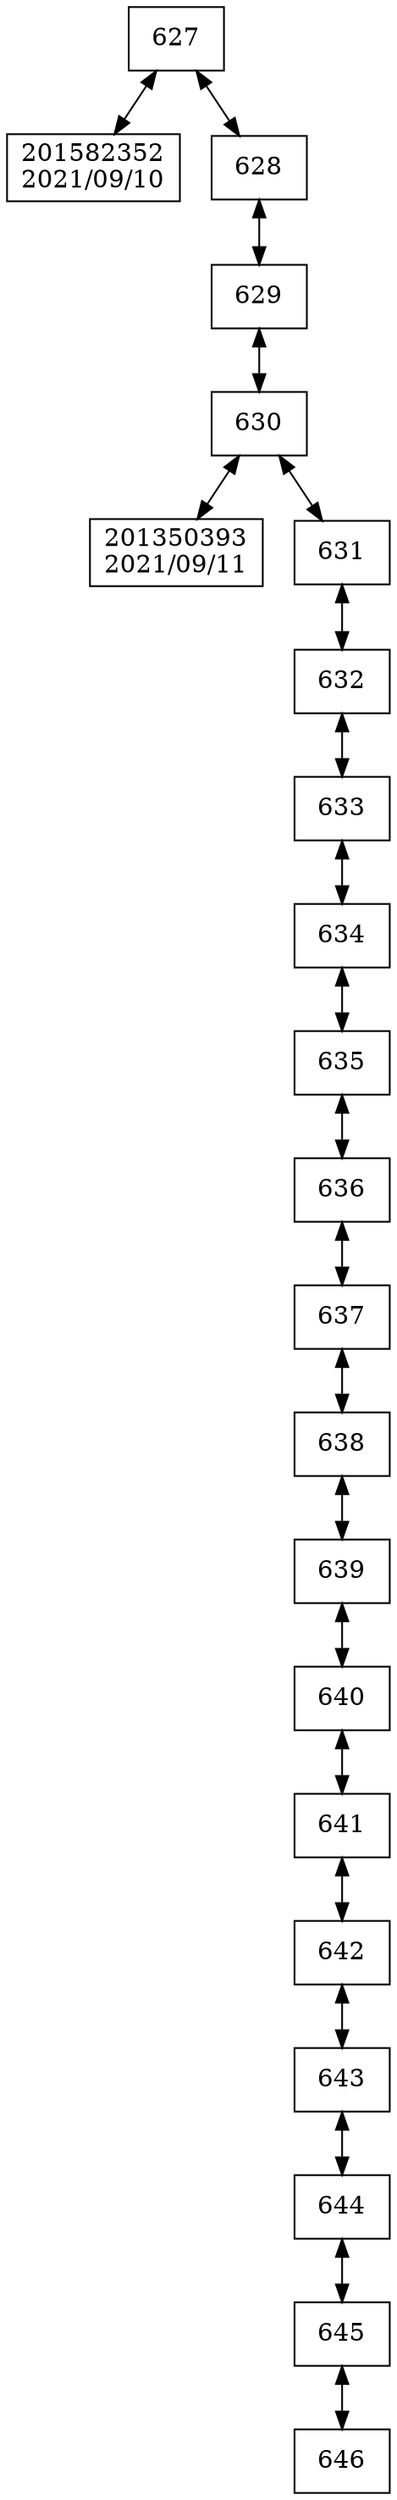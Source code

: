 digraph G{
 rankdir = TB; 
node [shape=box]; 
compound=true; 
"627"[label="627"];
"201582352"[label="201582352
2021/09/10"];
"628"[label="628"];
"629"[label="629"];
"630"[label="630"];
"201350393"[label="201350393
2021/09/11"];
"631"[label="631"];
"632"[label="632"];
"633"[label="633"];
"634"[label="634"];
"635"[label="635"];
"636"[label="636"];
"637"[label="637"];
"638"[label="638"];
"639"[label="639"];
"640"[label="640"];
"641"[label="641"];
"642"[label="642"];
"643"[label="643"];
"644"[label="644"];
"645"[label="645"];
"646"[label="646"];
"627" -> "201582352"[dir="both"];
"627" -> "628"[dir="both"];
"628" -> "629"[dir="both"];
"629" -> "630"[dir="both"];
"630" -> "201350393"[dir="both"];
"630" -> "631"[dir="both"];
"631" -> "632"[dir="both"];
"632" -> "633"[dir="both"];
"633" -> "634"[dir="both"];
"634" -> "635"[dir="both"];
"635" -> "636"[dir="both"];
"636" -> "637"[dir="both"];
"637" -> "638"[dir="both"];
"638" -> "639"[dir="both"];
"639" -> "640"[dir="both"];
"640" -> "641"[dir="both"];
"641" -> "642"[dir="both"];
"642" -> "643"[dir="both"];
"643" -> "644"[dir="both"];
"644" -> "645"[dir="both"];
"645" -> "646"[dir="both"];

}

